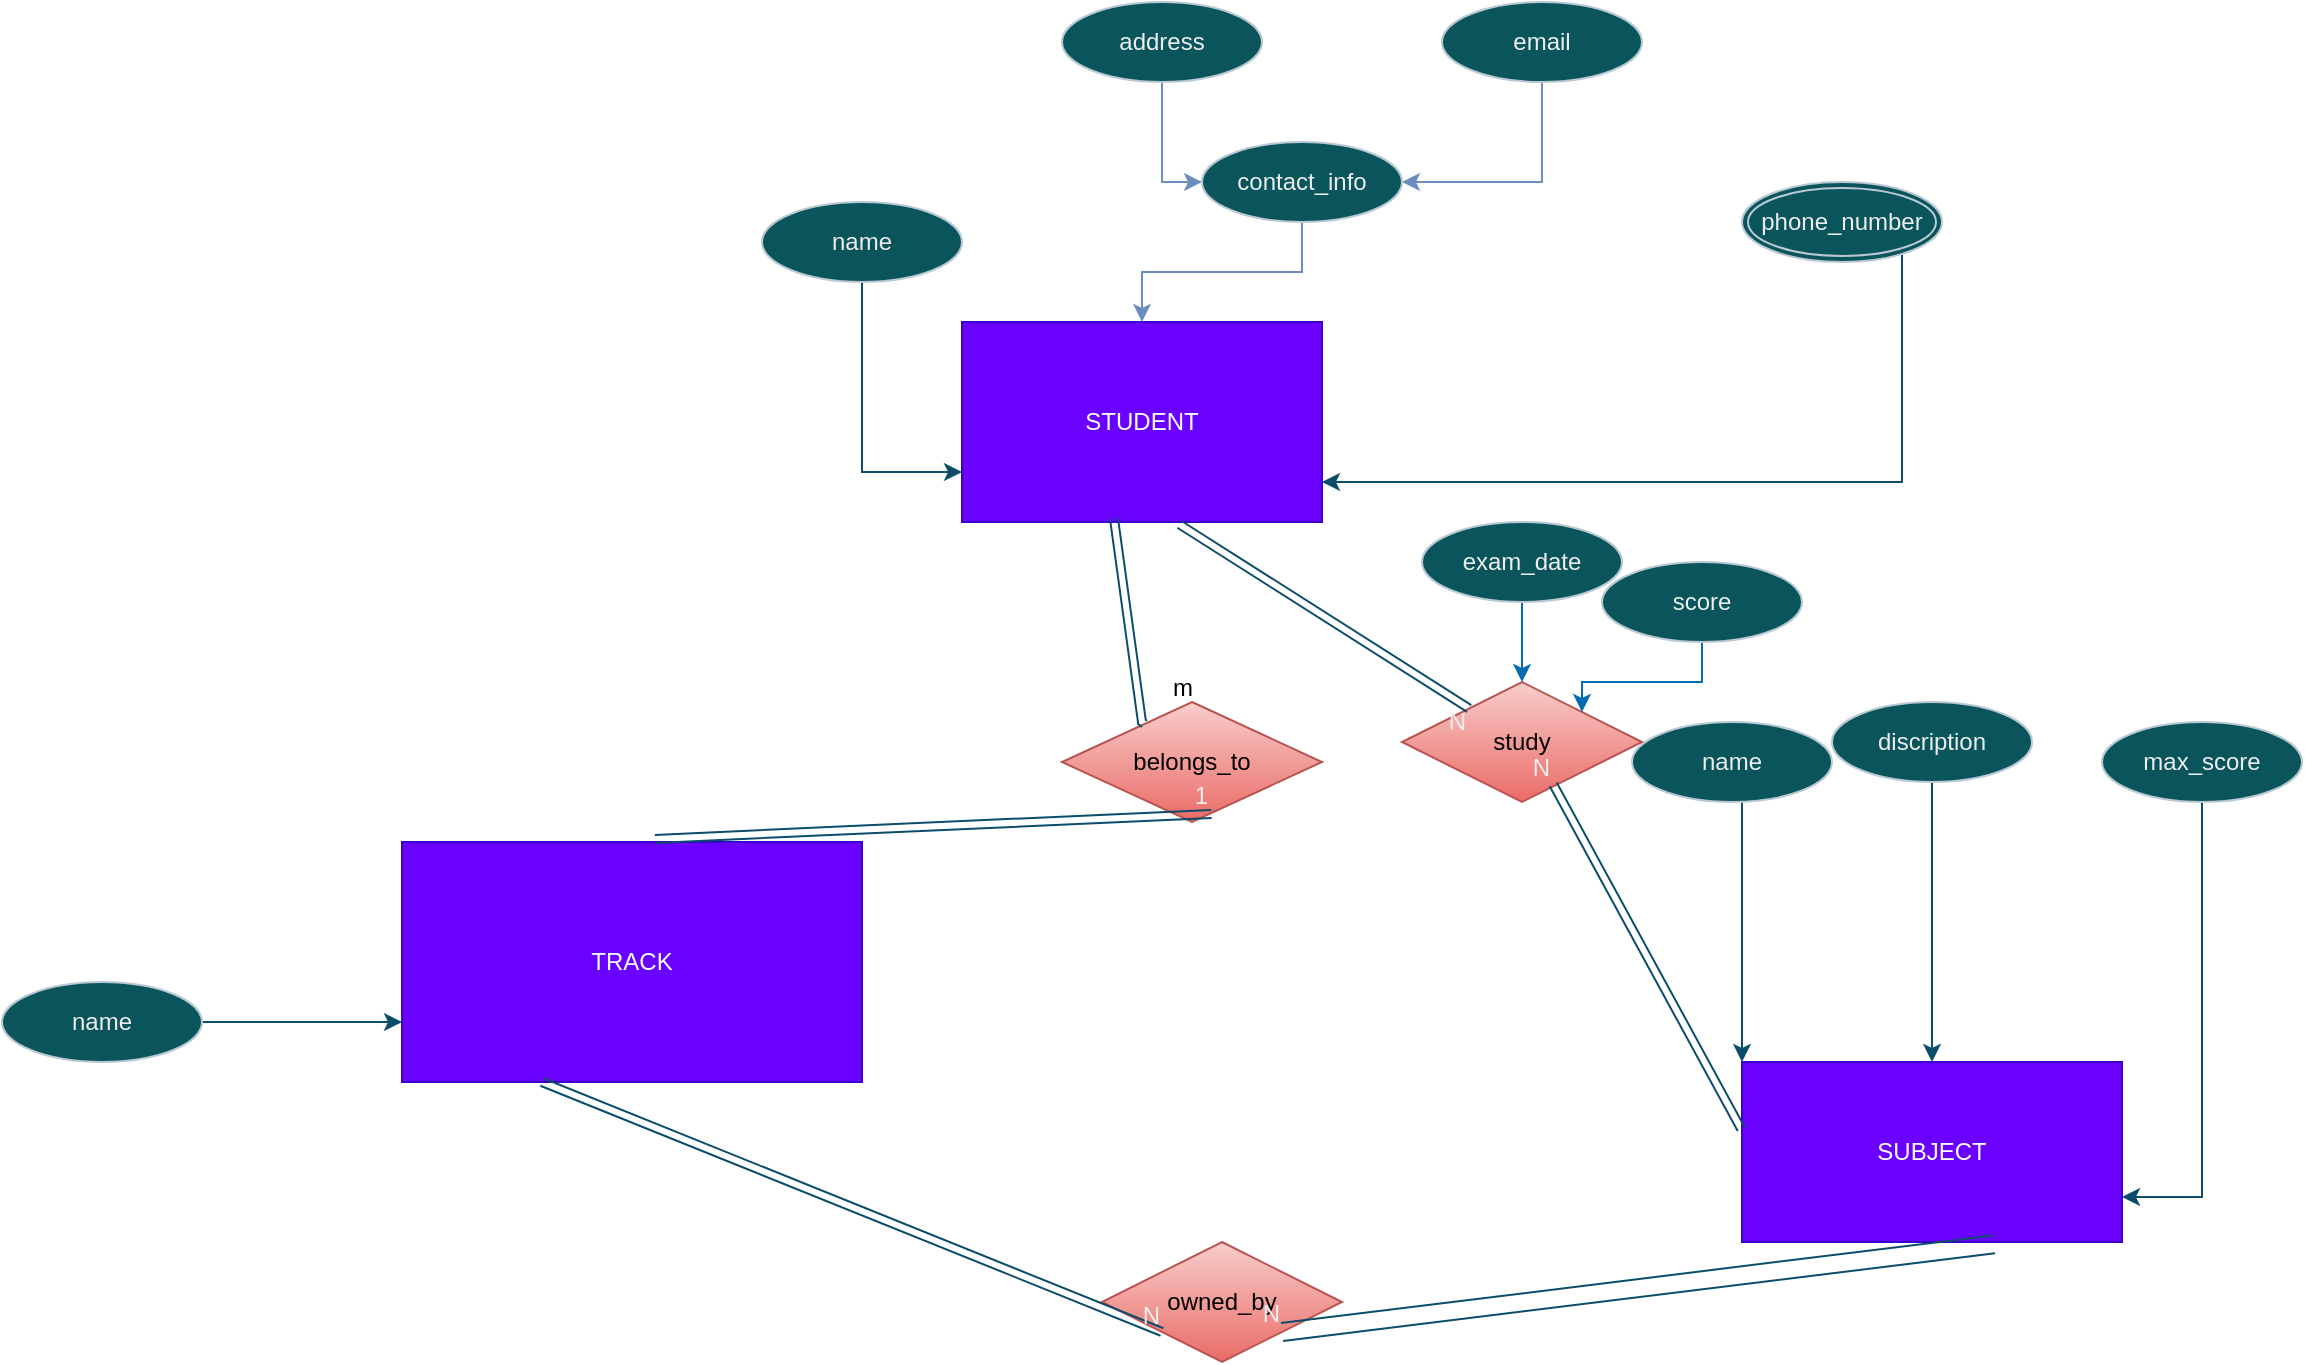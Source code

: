 <mxfile version="21.7.5" type="device">
  <diagram id="R2lEEEUBdFMjLlhIrx00" name="Page-1">
    <mxGraphModel dx="2570" dy="1812" grid="1" gridSize="10" guides="1" tooltips="1" connect="1" arrows="1" fold="1" page="1" pageScale="1" pageWidth="850" pageHeight="1100" math="0" shadow="0" extFonts="Permanent Marker^https://fonts.googleapis.com/css?family=Permanent+Marker">
      <root>
        <mxCell id="0" />
        <mxCell id="1" parent="0" />
        <mxCell id="u1QrB0w_TuFFs2H4JncF-1" value="STUDENT" style="whiteSpace=wrap;html=1;align=center;labelBackgroundColor=none;fillColor=#6a00ff;strokeColor=#3700CC;fontColor=#ffffff;rounded=0;" vertex="1" parent="1">
          <mxGeometry x="120" y="80" width="180" height="100" as="geometry" />
        </mxCell>
        <mxCell id="u1QrB0w_TuFFs2H4JncF-7" style="edgeStyle=orthogonalEdgeStyle;rounded=0;orthogonalLoop=1;jettySize=auto;html=1;entryX=0;entryY=0.75;entryDx=0;entryDy=0;labelBackgroundColor=none;strokeColor=#0B4D6A;fontColor=default;" edge="1" parent="1" source="u1QrB0w_TuFFs2H4JncF-2" target="u1QrB0w_TuFFs2H4JncF-1">
          <mxGeometry relative="1" as="geometry" />
        </mxCell>
        <mxCell id="u1QrB0w_TuFFs2H4JncF-2" value="name" style="ellipse;whiteSpace=wrap;html=1;align=center;labelBackgroundColor=none;fillColor=#09555B;strokeColor=#BAC8D3;fontColor=#EEEEEE;rounded=0;" vertex="1" parent="1">
          <mxGeometry x="20" y="20" width="100" height="40" as="geometry" />
        </mxCell>
        <mxCell id="u1QrB0w_TuFFs2H4JncF-97" style="edgeStyle=orthogonalEdgeStyle;rounded=0;orthogonalLoop=1;jettySize=auto;html=1;fillColor=#dae8fc;gradientColor=#7ea6e0;strokeColor=#6c8ebf;" edge="1" parent="1" source="u1QrB0w_TuFFs2H4JncF-5" target="u1QrB0w_TuFFs2H4JncF-95">
          <mxGeometry relative="1" as="geometry">
            <Array as="points">
              <mxPoint x="410" y="10" />
            </Array>
          </mxGeometry>
        </mxCell>
        <mxCell id="u1QrB0w_TuFFs2H4JncF-5" value="email" style="ellipse;whiteSpace=wrap;html=1;align=center;labelBackgroundColor=none;fillColor=#09555B;strokeColor=#BAC8D3;fontColor=#EEEEEE;rounded=0;" vertex="1" parent="1">
          <mxGeometry x="360" y="-80" width="100" height="40" as="geometry" />
        </mxCell>
        <mxCell id="u1QrB0w_TuFFs2H4JncF-98" style="edgeStyle=orthogonalEdgeStyle;rounded=0;orthogonalLoop=1;jettySize=auto;html=1;fillColor=#dae8fc;gradientColor=#7ea6e0;strokeColor=#6c8ebf;" edge="1" parent="1" source="u1QrB0w_TuFFs2H4JncF-6" target="u1QrB0w_TuFFs2H4JncF-95">
          <mxGeometry relative="1" as="geometry">
            <Array as="points">
              <mxPoint x="220" y="10" />
            </Array>
          </mxGeometry>
        </mxCell>
        <mxCell id="u1QrB0w_TuFFs2H4JncF-6" value="address" style="ellipse;whiteSpace=wrap;html=1;align=center;labelBackgroundColor=none;fillColor=#09555B;strokeColor=#BAC8D3;fontColor=#EEEEEE;rounded=0;" vertex="1" parent="1">
          <mxGeometry x="170" y="-80" width="100" height="40" as="geometry" />
        </mxCell>
        <mxCell id="u1QrB0w_TuFFs2H4JncF-12" style="edgeStyle=orthogonalEdgeStyle;rounded=0;orthogonalLoop=1;jettySize=auto;html=1;labelBackgroundColor=none;strokeColor=#0B4D6A;fontColor=default;" edge="1" parent="1" source="u1QrB0w_TuFFs2H4JncF-10" target="u1QrB0w_TuFFs2H4JncF-1">
          <mxGeometry relative="1" as="geometry">
            <Array as="points">
              <mxPoint x="590" y="160" />
            </Array>
          </mxGeometry>
        </mxCell>
        <mxCell id="u1QrB0w_TuFFs2H4JncF-10" value="phone_number" style="ellipse;shape=doubleEllipse;margin=3;whiteSpace=wrap;html=1;align=center;labelBackgroundColor=none;fillColor=#09555B;strokeColor=#BAC8D3;fontColor=#EEEEEE;rounded=0;" vertex="1" parent="1">
          <mxGeometry x="510" y="10" width="100" height="40" as="geometry" />
        </mxCell>
        <mxCell id="u1QrB0w_TuFFs2H4JncF-13" value="TRACK&lt;br&gt;" style="whiteSpace=wrap;html=1;align=center;labelBackgroundColor=none;fillColor=#6a00ff;strokeColor=#3700CC;fontColor=#ffffff;rounded=0;" vertex="1" parent="1">
          <mxGeometry x="-160" y="340" width="230" height="120" as="geometry" />
        </mxCell>
        <mxCell id="u1QrB0w_TuFFs2H4JncF-14" value="SUBJECT" style="whiteSpace=wrap;html=1;align=center;labelBackgroundColor=none;fillColor=#6a00ff;strokeColor=#3700CC;fontColor=#ffffff;rounded=0;" vertex="1" parent="1">
          <mxGeometry x="510" y="450" width="190" height="90" as="geometry" />
        </mxCell>
        <mxCell id="u1QrB0w_TuFFs2H4JncF-21" style="edgeStyle=orthogonalEdgeStyle;rounded=0;orthogonalLoop=1;jettySize=auto;html=1;labelBackgroundColor=none;strokeColor=#0B4D6A;fontColor=default;" edge="1" parent="1" source="u1QrB0w_TuFFs2H4JncF-16" target="u1QrB0w_TuFFs2H4JncF-14">
          <mxGeometry relative="1" as="geometry" />
        </mxCell>
        <mxCell id="u1QrB0w_TuFFs2H4JncF-16" value="discription" style="ellipse;whiteSpace=wrap;html=1;align=center;labelBackgroundColor=none;fillColor=#09555B;strokeColor=#BAC8D3;fontColor=#EEEEEE;rounded=0;" vertex="1" parent="1">
          <mxGeometry x="555" y="270" width="100" height="40" as="geometry" />
        </mxCell>
        <mxCell id="u1QrB0w_TuFFs2H4JncF-22" style="edgeStyle=orthogonalEdgeStyle;rounded=0;orthogonalLoop=1;jettySize=auto;html=1;entryX=1;entryY=0.75;entryDx=0;entryDy=0;labelBackgroundColor=none;strokeColor=#0B4D6A;fontColor=default;" edge="1" parent="1" source="u1QrB0w_TuFFs2H4JncF-17" target="u1QrB0w_TuFFs2H4JncF-14">
          <mxGeometry relative="1" as="geometry" />
        </mxCell>
        <mxCell id="u1QrB0w_TuFFs2H4JncF-17" value="max_score" style="ellipse;whiteSpace=wrap;html=1;align=center;labelBackgroundColor=none;fillColor=#09555B;strokeColor=#BAC8D3;fontColor=#EEEEEE;rounded=0;" vertex="1" parent="1">
          <mxGeometry x="690" y="280" width="100" height="40" as="geometry" />
        </mxCell>
        <mxCell id="u1QrB0w_TuFFs2H4JncF-20" style="edgeStyle=orthogonalEdgeStyle;rounded=0;orthogonalLoop=1;jettySize=auto;html=1;labelBackgroundColor=none;strokeColor=#0B4D6A;fontColor=default;" edge="1" parent="1" source="u1QrB0w_TuFFs2H4JncF-18" target="u1QrB0w_TuFFs2H4JncF-14">
          <mxGeometry relative="1" as="geometry">
            <Array as="points">
              <mxPoint x="510" y="455" />
            </Array>
          </mxGeometry>
        </mxCell>
        <mxCell id="u1QrB0w_TuFFs2H4JncF-18" value="name" style="ellipse;whiteSpace=wrap;html=1;align=center;labelBackgroundColor=none;fillColor=#09555B;strokeColor=#BAC8D3;fontColor=#EEEEEE;rounded=0;" vertex="1" parent="1">
          <mxGeometry x="455" y="280" width="100" height="40" as="geometry" />
        </mxCell>
        <mxCell id="u1QrB0w_TuFFs2H4JncF-23" value="belongs_to" style="shape=rhombus;perimeter=rhombusPerimeter;whiteSpace=wrap;html=1;align=center;labelBackgroundColor=none;fillColor=#f8cecc;strokeColor=#b85450;rounded=0;gradientColor=#ea6b66;" vertex="1" parent="1">
          <mxGeometry x="170" y="270" width="130" height="60" as="geometry" />
        </mxCell>
        <mxCell id="u1QrB0w_TuFFs2H4JncF-27" style="edgeStyle=orthogonalEdgeStyle;rounded=0;orthogonalLoop=1;jettySize=auto;html=1;entryX=0;entryY=0.75;entryDx=0;entryDy=0;labelBackgroundColor=none;strokeColor=#0B4D6A;fontColor=default;" edge="1" parent="1" source="u1QrB0w_TuFFs2H4JncF-26" target="u1QrB0w_TuFFs2H4JncF-13">
          <mxGeometry relative="1" as="geometry" />
        </mxCell>
        <mxCell id="u1QrB0w_TuFFs2H4JncF-26" value="name" style="ellipse;whiteSpace=wrap;html=1;align=center;labelBackgroundColor=none;fillColor=#09555B;strokeColor=#BAC8D3;fontColor=#EEEEEE;rounded=0;" vertex="1" parent="1">
          <mxGeometry x="-360" y="410" width="100" height="40" as="geometry" />
        </mxCell>
        <mxCell id="u1QrB0w_TuFFs2H4JncF-28" value="owned_by" style="shape=rhombus;perimeter=rhombusPerimeter;whiteSpace=wrap;html=1;align=center;labelBackgroundColor=none;fillColor=#f8cecc;strokeColor=#b85450;rounded=0;gradientColor=#ea6b66;" vertex="1" parent="1">
          <mxGeometry x="190" y="540" width="120" height="60" as="geometry" />
        </mxCell>
        <mxCell id="u1QrB0w_TuFFs2H4JncF-31" value="study" style="shape=rhombus;perimeter=rhombusPerimeter;whiteSpace=wrap;html=1;align=center;labelBackgroundColor=none;fillColor=#f8cecc;strokeColor=#b85450;rounded=0;gradientColor=#ea6b66;" vertex="1" parent="1">
          <mxGeometry x="340" y="260" width="120" height="60" as="geometry" />
        </mxCell>
        <mxCell id="u1QrB0w_TuFFs2H4JncF-90" style="edgeStyle=orthogonalEdgeStyle;rounded=0;orthogonalLoop=1;jettySize=auto;html=1;exitX=0.5;exitY=1;exitDx=0;exitDy=0;fillColor=#1ba1e2;strokeColor=#006EAF;" edge="1" parent="1" source="u1QrB0w_TuFFs2H4JncF-35" target="u1QrB0w_TuFFs2H4JncF-31">
          <mxGeometry relative="1" as="geometry" />
        </mxCell>
        <mxCell id="u1QrB0w_TuFFs2H4JncF-35" value="exam_date" style="ellipse;whiteSpace=wrap;html=1;align=center;labelBackgroundColor=none;fillColor=#09555B;strokeColor=#BAC8D3;fontColor=#EEEEEE;rounded=0;" vertex="1" parent="1">
          <mxGeometry x="350" y="180" width="100" height="40" as="geometry" />
        </mxCell>
        <mxCell id="u1QrB0w_TuFFs2H4JncF-92" style="edgeStyle=orthogonalEdgeStyle;rounded=0;orthogonalLoop=1;jettySize=auto;html=1;entryX=1;entryY=0;entryDx=0;entryDy=0;fillColor=#1ba1e2;strokeColor=#006EAF;" edge="1" parent="1" source="u1QrB0w_TuFFs2H4JncF-36" target="u1QrB0w_TuFFs2H4JncF-31">
          <mxGeometry relative="1" as="geometry" />
        </mxCell>
        <mxCell id="u1QrB0w_TuFFs2H4JncF-36" value="score" style="ellipse;whiteSpace=wrap;html=1;align=center;labelBackgroundColor=none;fillColor=#09555B;strokeColor=#BAC8D3;fontColor=#EEEEEE;rounded=0;" vertex="1" parent="1">
          <mxGeometry x="440" y="200" width="100" height="40" as="geometry" />
        </mxCell>
        <mxCell id="u1QrB0w_TuFFs2H4JncF-53" value="" style="shape=link;html=1;rounded=0;exitX=0.422;exitY=0.98;exitDx=0;exitDy=0;exitPerimeter=0;labelBackgroundColor=none;strokeColor=#0B4D6A;fontColor=default;" edge="1" parent="1" source="u1QrB0w_TuFFs2H4JncF-1" target="u1QrB0w_TuFFs2H4JncF-23">
          <mxGeometry relative="1" as="geometry">
            <mxPoint x="240" y="230" as="sourcePoint" />
            <mxPoint x="230" y="250" as="targetPoint" />
            <Array as="points">
              <mxPoint x="210" y="280" />
            </Array>
          </mxGeometry>
        </mxCell>
        <mxCell id="u1QrB0w_TuFFs2H4JncF-55" value="" style="shape=link;html=1;rounded=0;exitX=0.55;exitY=-0.013;exitDx=0;exitDy=0;exitPerimeter=0;entryX=0.575;entryY=0.933;entryDx=0;entryDy=0;entryPerimeter=0;labelBackgroundColor=none;strokeColor=#0B4D6A;fontColor=default;" edge="1" parent="1" source="u1QrB0w_TuFFs2H4JncF-13" target="u1QrB0w_TuFFs2H4JncF-23">
          <mxGeometry relative="1" as="geometry">
            <mxPoint x="40" y="350" as="sourcePoint" />
            <mxPoint x="200" y="350" as="targetPoint" />
          </mxGeometry>
        </mxCell>
        <mxCell id="u1QrB0w_TuFFs2H4JncF-56" value="1" style="resizable=0;html=1;whiteSpace=wrap;align=right;verticalAlign=bottom;labelBackgroundColor=none;fillColor=#09555B;strokeColor=#BAC8D3;fontColor=#EEEEEE;rounded=0;" connectable="0" vertex="1" parent="u1QrB0w_TuFFs2H4JncF-55">
          <mxGeometry x="1" relative="1" as="geometry" />
        </mxCell>
        <mxCell id="u1QrB0w_TuFFs2H4JncF-57" value="" style="shape=link;html=1;rounded=0;entryX=0;entryY=1;entryDx=0;entryDy=0;exitX=0.304;exitY=1;exitDx=0;exitDy=0;exitPerimeter=0;labelBackgroundColor=none;strokeColor=#0B4D6A;fontColor=default;" edge="1" parent="1" source="u1QrB0w_TuFFs2H4JncF-13" target="u1QrB0w_TuFFs2H4JncF-28">
          <mxGeometry relative="1" as="geometry">
            <mxPoint x="190" y="570" as="sourcePoint" />
            <mxPoint x="350" y="570" as="targetPoint" />
          </mxGeometry>
        </mxCell>
        <mxCell id="u1QrB0w_TuFFs2H4JncF-58" value="N" style="resizable=0;html=1;whiteSpace=wrap;align=right;verticalAlign=bottom;labelBackgroundColor=none;fillColor=#09555B;strokeColor=#BAC8D3;fontColor=#EEEEEE;rounded=0;" connectable="0" vertex="1" parent="u1QrB0w_TuFFs2H4JncF-57">
          <mxGeometry x="1" relative="1" as="geometry" />
        </mxCell>
        <mxCell id="u1QrB0w_TuFFs2H4JncF-59" value="" style="shape=link;html=1;rounded=0;entryX=1;entryY=1;entryDx=0;entryDy=0;width=-9;exitX=0.663;exitY=1.013;exitDx=0;exitDy=0;exitPerimeter=0;labelBackgroundColor=none;strokeColor=#0B4D6A;fontColor=default;" edge="1" parent="1" source="u1QrB0w_TuFFs2H4JncF-14" target="u1QrB0w_TuFFs2H4JncF-28">
          <mxGeometry relative="1" as="geometry">
            <mxPoint x="730" y="750" as="sourcePoint" />
            <mxPoint x="530" y="650" as="targetPoint" />
          </mxGeometry>
        </mxCell>
        <mxCell id="u1QrB0w_TuFFs2H4JncF-60" value="N" style="resizable=0;html=1;whiteSpace=wrap;align=right;verticalAlign=bottom;labelBackgroundColor=none;fillColor=#09555B;strokeColor=#BAC8D3;fontColor=#EEEEEE;rounded=0;" connectable="0" vertex="1" parent="u1QrB0w_TuFFs2H4JncF-59">
          <mxGeometry x="1" relative="1" as="geometry" />
        </mxCell>
        <mxCell id="u1QrB0w_TuFFs2H4JncF-61" value="" style="shape=link;html=1;rounded=0;exitX=0.604;exitY=1.012;exitDx=0;exitDy=0;exitPerimeter=0;labelBackgroundColor=none;strokeColor=#0B4D6A;fontColor=default;" edge="1" parent="1" source="u1QrB0w_TuFFs2H4JncF-1" target="u1QrB0w_TuFFs2H4JncF-31">
          <mxGeometry relative="1" as="geometry">
            <mxPoint x="270" y="250" as="sourcePoint" />
            <mxPoint x="430" y="250" as="targetPoint" />
          </mxGeometry>
        </mxCell>
        <mxCell id="u1QrB0w_TuFFs2H4JncF-62" value="N" style="resizable=0;html=1;whiteSpace=wrap;align=right;verticalAlign=bottom;labelBackgroundColor=none;fillColor=#09555B;strokeColor=#BAC8D3;fontColor=#EEEEEE;rounded=0;" connectable="0" vertex="1" parent="u1QrB0w_TuFFs2H4JncF-61">
          <mxGeometry x="1" relative="1" as="geometry">
            <mxPoint y="15" as="offset" />
          </mxGeometry>
        </mxCell>
        <mxCell id="u1QrB0w_TuFFs2H4JncF-63" value="" style="shape=link;html=1;rounded=0;entryX=0.63;entryY=0.853;entryDx=0;entryDy=0;entryPerimeter=0;exitX=-0.002;exitY=0.373;exitDx=0;exitDy=0;exitPerimeter=0;labelBackgroundColor=none;strokeColor=#0B4D6A;fontColor=default;" edge="1" parent="1" source="u1QrB0w_TuFFs2H4JncF-14" target="u1QrB0w_TuFFs2H4JncF-31">
          <mxGeometry relative="1" as="geometry">
            <mxPoint x="340" y="390" as="sourcePoint" />
            <mxPoint x="500" y="390" as="targetPoint" />
          </mxGeometry>
        </mxCell>
        <mxCell id="u1QrB0w_TuFFs2H4JncF-64" value="N" style="resizable=0;html=1;whiteSpace=wrap;align=right;verticalAlign=bottom;labelBackgroundColor=none;fillColor=#09555B;strokeColor=#BAC8D3;fontColor=#EEEEEE;rounded=0;" connectable="0" vertex="1" parent="u1QrB0w_TuFFs2H4JncF-63">
          <mxGeometry x="1" relative="1" as="geometry" />
        </mxCell>
        <mxCell id="u1QrB0w_TuFFs2H4JncF-88" value="m" style="text;html=1;align=center;verticalAlign=middle;resizable=0;points=[];autosize=1;strokeColor=none;fillColor=none;" vertex="1" parent="1">
          <mxGeometry x="215" y="248" width="30" height="30" as="geometry" />
        </mxCell>
        <mxCell id="u1QrB0w_TuFFs2H4JncF-96" style="edgeStyle=orthogonalEdgeStyle;rounded=0;orthogonalLoop=1;jettySize=auto;html=1;fillColor=#dae8fc;gradientColor=#7ea6e0;strokeColor=#6c8ebf;" edge="1" parent="1" source="u1QrB0w_TuFFs2H4JncF-95" target="u1QrB0w_TuFFs2H4JncF-1">
          <mxGeometry relative="1" as="geometry" />
        </mxCell>
        <mxCell id="u1QrB0w_TuFFs2H4JncF-95" value="contact_info" style="ellipse;whiteSpace=wrap;html=1;align=center;labelBackgroundColor=none;fillColor=#09555B;strokeColor=#BAC8D3;fontColor=#EEEEEE;rounded=0;" vertex="1" parent="1">
          <mxGeometry x="240" y="-10" width="100" height="40" as="geometry" />
        </mxCell>
      </root>
    </mxGraphModel>
  </diagram>
</mxfile>

